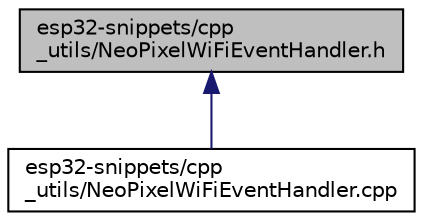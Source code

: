 digraph "esp32-snippets/cpp_utils/NeoPixelWiFiEventHandler.h"
{
  edge [fontname="Helvetica",fontsize="10",labelfontname="Helvetica",labelfontsize="10"];
  node [fontname="Helvetica",fontsize="10",shape=record];
  Node8 [label="esp32-snippets/cpp\l_utils/NeoPixelWiFiEventHandler.h",height=0.2,width=0.4,color="black", fillcolor="grey75", style="filled", fontcolor="black"];
  Node8 -> Node9 [dir="back",color="midnightblue",fontsize="10",style="solid",fontname="Helvetica"];
  Node9 [label="esp32-snippets/cpp\l_utils/NeoPixelWiFiEventHandler.cpp",height=0.2,width=0.4,color="black", fillcolor="white", style="filled",URL="$_neo_pixel_wi_fi_event_handler_8cpp.html"];
}
